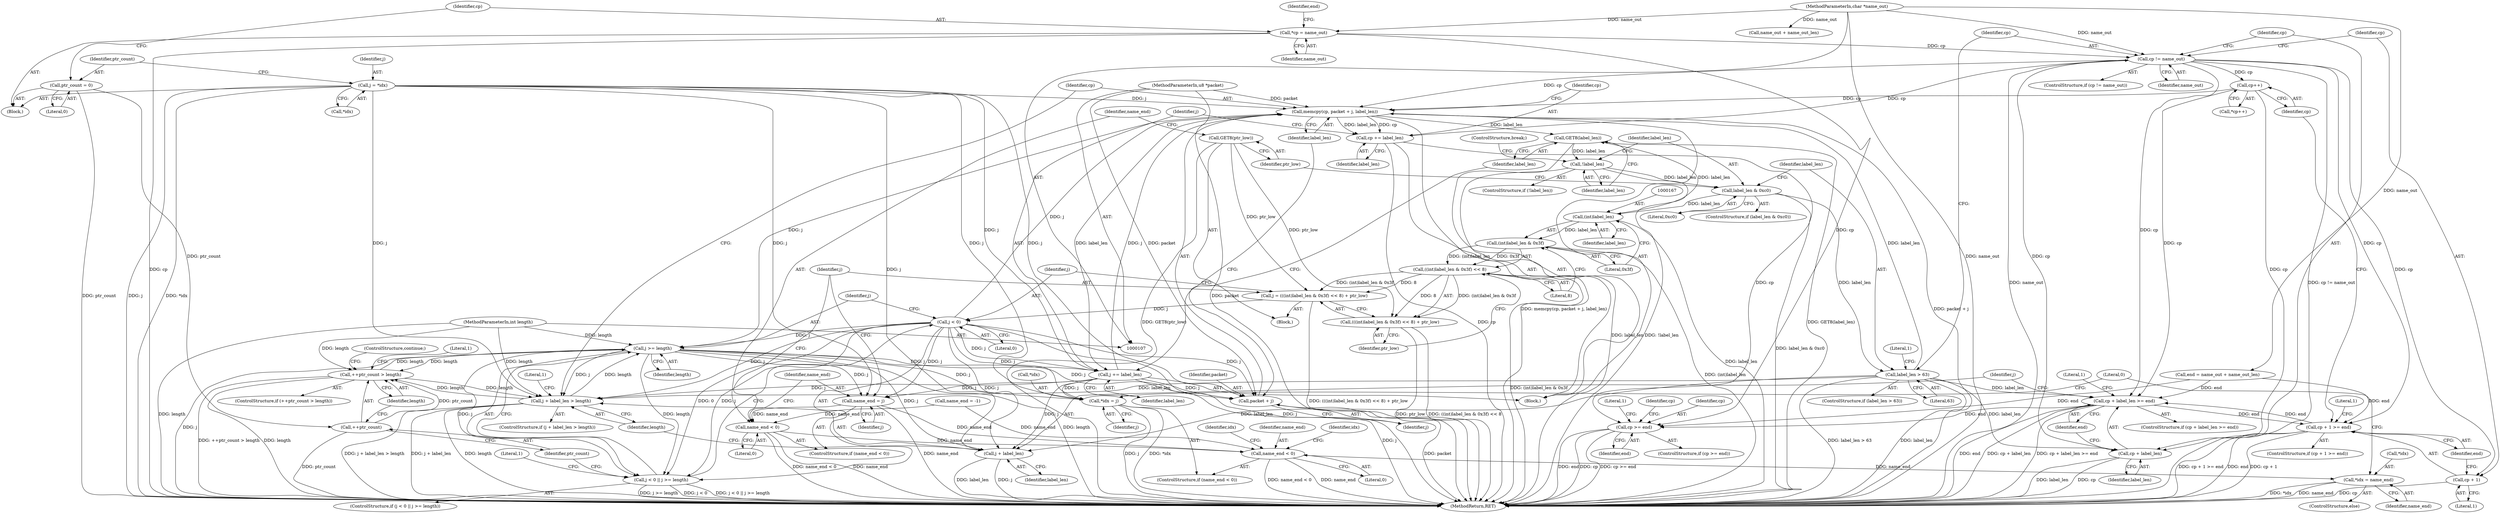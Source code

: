 digraph "0_libevent_96f64a022014a208105ead6c8a7066018449d86d@pointer" {
"1000200" [label="(Call,cp != name_out)"];
"1000129" [label="(Call,*cp = name_out)"];
"1000111" [label="(MethodParameterIn,char *name_out)"];
"1000242" [label="(Call,cp += label_len)"];
"1000236" [label="(Call,memcpy(cp, packet + j, label_len))"];
"1000200" [label="(Call,cp != name_out)"];
"1000215" [label="(Call,cp++)"];
"1000108" [label="(MethodParameterIn,u8 *packet)"];
"1000177" [label="(Call,j >= length)"];
"1000174" [label="(Call,j < 0)"];
"1000161" [label="(Call,j = (((int)label_len & 0x3f) << 8) + ptr_low)"];
"1000164" [label="(Call,((int)label_len & 0x3f) << 8)"];
"1000165" [label="(Call,(int)label_len & 0x3f)"];
"1000166" [label="(Call,(int)label_len)"];
"1000147" [label="(Call,label_len & 0xc0)"];
"1000143" [label="(Call,!label_len)"];
"1000140" [label="(Call,GET8(label_len))"];
"1000152" [label="(Call,GET8(ptr_low))"];
"1000184" [label="(Call,++ptr_count > length)"];
"1000185" [label="(Call,++ptr_count)"];
"1000125" [label="(Call,ptr_count = 0)"];
"1000228" [label="(Call,j + label_len > length)"];
"1000120" [label="(Call,j = *idx)"];
"1000245" [label="(Call,j += label_len)"];
"1000193" [label="(Call,label_len > 63)"];
"1000109" [label="(MethodParameterIn,int length)"];
"1000205" [label="(Call,cp + 1 >= end)"];
"1000219" [label="(Call,cp + label_len >= end)"];
"1000249" [label="(Call,cp >= end)"];
"1000206" [label="(Call,cp + 1)"];
"1000220" [label="(Call,cp + label_len)"];
"1000158" [label="(Call,name_end = j)"];
"1000155" [label="(Call,name_end < 0)"];
"1000260" [label="(Call,name_end < 0)"];
"1000268" [label="(Call,*idx = name_end)"];
"1000173" [label="(Call,j < 0 || j >= length)"];
"1000229" [label="(Call,j + label_len)"];
"1000238" [label="(Call,packet + j)"];
"1000263" [label="(Call,*idx = j)"];
"1000163" [label="(Call,(((int)label_len & 0x3f) << 8) + ptr_low)"];
"1000219" [label="(Call,cp + label_len >= end)"];
"1000263" [label="(Call,*idx = j)"];
"1000150" [label="(Block,)"];
"1000249" [label="(Call,cp >= end)"];
"1000163" [label="(Call,(((int)label_len & 0x3f) << 8) + ptr_low)"];
"1000245" [label="(Call,j += label_len)"];
"1000156" [label="(Identifier,name_end)"];
"1000191" [label="(ControlStructure,continue;)"];
"1000161" [label="(Call,j = (((int)label_len & 0x3f) << 8) + ptr_low)"];
"1000257" [label="(Identifier,cp)"];
"1000250" [label="(Identifier,cp)"];
"1000176" [label="(Literal,0)"];
"1000199" [label="(ControlStructure,if (cp != name_out))"];
"1000232" [label="(Identifier,length)"];
"1000266" [label="(Identifier,j)"];
"1000179" [label="(Identifier,length)"];
"1000125" [label="(Call,ptr_count = 0)"];
"1000229" [label="(Call,j + label_len)"];
"1000192" [label="(ControlStructure,if (label_len > 63))"];
"1000165" [label="(Call,(int)label_len & 0x3f)"];
"1000143" [label="(Call,!label_len)"];
"1000154" [label="(ControlStructure,if (name_end < 0))"];
"1000254" [label="(Literal,1)"];
"1000134" [label="(Call,name_out + name_out_len)"];
"1000239" [label="(Identifier,packet)"];
"1000230" [label="(Identifier,j)"];
"1000270" [label="(Identifier,idx)"];
"1000278" [label="(MethodReturn,RET)"];
"1000172" [label="(ControlStructure,if (j < 0 || j >= length))"];
"1000222" [label="(Identifier,label_len)"];
"1000186" [label="(Identifier,ptr_count)"];
"1000147" [label="(Call,label_len & 0xc0)"];
"1000183" [label="(ControlStructure,if (++ptr_count > length))"];
"1000212" [label="(Literal,1)"];
"1000228" [label="(Call,j + label_len > length)"];
"1000185" [label="(Call,++ptr_count)"];
"1000166" [label="(Call,(int)label_len)"];
"1000261" [label="(Identifier,name_end)"];
"1000243" [label="(Identifier,cp)"];
"1000142" [label="(ControlStructure,if (!label_len))"];
"1000127" [label="(Literal,0)"];
"1000132" [label="(Call,end = name_out + name_out_len)"];
"1000177" [label="(Call,j >= length)"];
"1000148" [label="(Identifier,label_len)"];
"1000170" [label="(Literal,8)"];
"1000236" [label="(Call,memcpy(cp, packet + j, label_len))"];
"1000140" [label="(Call,GET8(label_len))"];
"1000205" [label="(Call,cp + 1 >= end)"];
"1000131" [label="(Identifier,name_out)"];
"1000174" [label="(Call,j < 0)"];
"1000149" [label="(Literal,0xc0)"];
"1000260" [label="(Call,name_end < 0)"];
"1000164" [label="(Call,((int)label_len & 0x3f) << 8)"];
"1000184" [label="(Call,++ptr_count > length)"];
"1000190" [label="(Literal,1)"];
"1000182" [label="(Literal,1)"];
"1000141" [label="(Identifier,label_len)"];
"1000126" [label="(Identifier,ptr_count)"];
"1000259" [label="(ControlStructure,if (name_end < 0))"];
"1000221" [label="(Identifier,cp)"];
"1000207" [label="(Identifier,cp)"];
"1000244" [label="(Identifier,label_len)"];
"1000235" [label="(Literal,1)"];
"1000237" [label="(Identifier,cp)"];
"1000267" [label="(ControlStructure,else)"];
"1000231" [label="(Identifier,label_len)"];
"1000251" [label="(Identifier,end)"];
"1000160" [label="(Identifier,j)"];
"1000268" [label="(Call,*idx = name_end)"];
"1000240" [label="(Identifier,j)"];
"1000157" [label="(Literal,0)"];
"1000138" [label="(Block,)"];
"1000129" [label="(Call,*cp = name_out)"];
"1000158" [label="(Call,name_end = j)"];
"1000111" [label="(MethodParameterIn,char *name_out)"];
"1000187" [label="(Identifier,length)"];
"1000215" [label="(Call,cp++)"];
"1000115" [label="(Call,name_end = -1)"];
"1000201" [label="(Identifier,cp)"];
"1000122" [label="(Call,*idx)"];
"1000130" [label="(Identifier,cp)"];
"1000169" [label="(Literal,0x3f)"];
"1000247" [label="(Identifier,label_len)"];
"1000109" [label="(MethodParameterIn,int length)"];
"1000209" [label="(Identifier,end)"];
"1000168" [label="(Identifier,label_len)"];
"1000200" [label="(Call,cp != name_out)"];
"1000264" [label="(Call,*idx)"];
"1000206" [label="(Call,cp + 1)"];
"1000159" [label="(Identifier,name_end)"];
"1000121" [label="(Identifier,j)"];
"1000195" [label="(Literal,63)"];
"1000220" [label="(Call,cp + label_len)"];
"1000153" [label="(Identifier,ptr_low)"];
"1000218" [label="(ControlStructure,if (cp + label_len >= end))"];
"1000223" [label="(Identifier,end)"];
"1000120" [label="(Call,j = *idx)"];
"1000144" [label="(Identifier,label_len)"];
"1000202" [label="(Identifier,name_out)"];
"1000248" [label="(ControlStructure,if (cp >= end))"];
"1000246" [label="(Identifier,j)"];
"1000198" [label="(Literal,1)"];
"1000269" [label="(Call,*idx)"];
"1000273" [label="(Literal,0)"];
"1000146" [label="(ControlStructure,if (label_len & 0xc0))"];
"1000265" [label="(Identifier,idx)"];
"1000175" [label="(Identifier,j)"];
"1000162" [label="(Identifier,j)"];
"1000155" [label="(Call,name_end < 0)"];
"1000194" [label="(Identifier,label_len)"];
"1000108" [label="(MethodParameterIn,u8 *packet)"];
"1000271" [label="(Identifier,name_end)"];
"1000204" [label="(ControlStructure,if (cp + 1 >= end))"];
"1000214" [label="(Call,*cp++)"];
"1000216" [label="(Identifier,cp)"];
"1000242" [label="(Call,cp += label_len)"];
"1000262" [label="(Literal,0)"];
"1000133" [label="(Identifier,end)"];
"1000178" [label="(Identifier,j)"];
"1000113" [label="(Block,)"];
"1000173" [label="(Call,j < 0 || j >= length)"];
"1000241" [label="(Identifier,label_len)"];
"1000208" [label="(Literal,1)"];
"1000238" [label="(Call,packet + j)"];
"1000227" [label="(ControlStructure,if (j + label_len > length))"];
"1000145" [label="(ControlStructure,break;)"];
"1000193" [label="(Call,label_len > 63)"];
"1000152" [label="(Call,GET8(ptr_low))"];
"1000226" [label="(Literal,1)"];
"1000171" [label="(Identifier,ptr_low)"];
"1000200" -> "1000199"  [label="AST: "];
"1000200" -> "1000202"  [label="CFG: "];
"1000201" -> "1000200"  [label="AST: "];
"1000202" -> "1000200"  [label="AST: "];
"1000207" -> "1000200"  [label="CFG: "];
"1000221" -> "1000200"  [label="CFG: "];
"1000200" -> "1000278"  [label="DDG: cp != name_out"];
"1000200" -> "1000278"  [label="DDG: name_out"];
"1000129" -> "1000200"  [label="DDG: cp"];
"1000242" -> "1000200"  [label="DDG: cp"];
"1000111" -> "1000200"  [label="DDG: name_out"];
"1000200" -> "1000205"  [label="DDG: cp"];
"1000200" -> "1000206"  [label="DDG: cp"];
"1000200" -> "1000215"  [label="DDG: cp"];
"1000200" -> "1000219"  [label="DDG: cp"];
"1000200" -> "1000220"  [label="DDG: cp"];
"1000200" -> "1000236"  [label="DDG: cp"];
"1000129" -> "1000113"  [label="AST: "];
"1000129" -> "1000131"  [label="CFG: "];
"1000130" -> "1000129"  [label="AST: "];
"1000131" -> "1000129"  [label="AST: "];
"1000133" -> "1000129"  [label="CFG: "];
"1000129" -> "1000278"  [label="DDG: cp"];
"1000111" -> "1000129"  [label="DDG: name_out"];
"1000129" -> "1000249"  [label="DDG: cp"];
"1000111" -> "1000107"  [label="AST: "];
"1000111" -> "1000278"  [label="DDG: name_out"];
"1000111" -> "1000132"  [label="DDG: name_out"];
"1000111" -> "1000134"  [label="DDG: name_out"];
"1000242" -> "1000138"  [label="AST: "];
"1000242" -> "1000244"  [label="CFG: "];
"1000243" -> "1000242"  [label="AST: "];
"1000244" -> "1000242"  [label="AST: "];
"1000246" -> "1000242"  [label="CFG: "];
"1000242" -> "1000278"  [label="DDG: cp"];
"1000236" -> "1000242"  [label="DDG: label_len"];
"1000236" -> "1000242"  [label="DDG: cp"];
"1000242" -> "1000249"  [label="DDG: cp"];
"1000236" -> "1000138"  [label="AST: "];
"1000236" -> "1000241"  [label="CFG: "];
"1000237" -> "1000236"  [label="AST: "];
"1000238" -> "1000236"  [label="AST: "];
"1000241" -> "1000236"  [label="AST: "];
"1000243" -> "1000236"  [label="CFG: "];
"1000236" -> "1000278"  [label="DDG: memcpy(cp, packet + j, label_len)"];
"1000236" -> "1000278"  [label="DDG: packet + j"];
"1000236" -> "1000140"  [label="DDG: label_len"];
"1000215" -> "1000236"  [label="DDG: cp"];
"1000108" -> "1000236"  [label="DDG: packet"];
"1000177" -> "1000236"  [label="DDG: j"];
"1000120" -> "1000236"  [label="DDG: j"];
"1000245" -> "1000236"  [label="DDG: j"];
"1000174" -> "1000236"  [label="DDG: j"];
"1000193" -> "1000236"  [label="DDG: label_len"];
"1000236" -> "1000245"  [label="DDG: label_len"];
"1000215" -> "1000214"  [label="AST: "];
"1000215" -> "1000216"  [label="CFG: "];
"1000216" -> "1000215"  [label="AST: "];
"1000214" -> "1000215"  [label="CFG: "];
"1000215" -> "1000219"  [label="DDG: cp"];
"1000215" -> "1000220"  [label="DDG: cp"];
"1000108" -> "1000107"  [label="AST: "];
"1000108" -> "1000278"  [label="DDG: packet"];
"1000108" -> "1000238"  [label="DDG: packet"];
"1000177" -> "1000173"  [label="AST: "];
"1000177" -> "1000179"  [label="CFG: "];
"1000178" -> "1000177"  [label="AST: "];
"1000179" -> "1000177"  [label="AST: "];
"1000173" -> "1000177"  [label="CFG: "];
"1000177" -> "1000278"  [label="DDG: j"];
"1000177" -> "1000278"  [label="DDG: length"];
"1000177" -> "1000158"  [label="DDG: j"];
"1000177" -> "1000173"  [label="DDG: j"];
"1000177" -> "1000173"  [label="DDG: length"];
"1000174" -> "1000177"  [label="DDG: j"];
"1000184" -> "1000177"  [label="DDG: length"];
"1000228" -> "1000177"  [label="DDG: length"];
"1000109" -> "1000177"  [label="DDG: length"];
"1000177" -> "1000184"  [label="DDG: length"];
"1000177" -> "1000228"  [label="DDG: j"];
"1000177" -> "1000229"  [label="DDG: j"];
"1000177" -> "1000238"  [label="DDG: j"];
"1000177" -> "1000245"  [label="DDG: j"];
"1000177" -> "1000263"  [label="DDG: j"];
"1000174" -> "1000173"  [label="AST: "];
"1000174" -> "1000176"  [label="CFG: "];
"1000175" -> "1000174"  [label="AST: "];
"1000176" -> "1000174"  [label="AST: "];
"1000178" -> "1000174"  [label="CFG: "];
"1000173" -> "1000174"  [label="CFG: "];
"1000174" -> "1000278"  [label="DDG: j"];
"1000174" -> "1000158"  [label="DDG: j"];
"1000174" -> "1000173"  [label="DDG: j"];
"1000174" -> "1000173"  [label="DDG: 0"];
"1000161" -> "1000174"  [label="DDG: j"];
"1000174" -> "1000228"  [label="DDG: j"];
"1000174" -> "1000229"  [label="DDG: j"];
"1000174" -> "1000238"  [label="DDG: j"];
"1000174" -> "1000245"  [label="DDG: j"];
"1000174" -> "1000263"  [label="DDG: j"];
"1000161" -> "1000150"  [label="AST: "];
"1000161" -> "1000163"  [label="CFG: "];
"1000162" -> "1000161"  [label="AST: "];
"1000163" -> "1000161"  [label="AST: "];
"1000175" -> "1000161"  [label="CFG: "];
"1000161" -> "1000278"  [label="DDG: (((int)label_len & 0x3f) << 8) + ptr_low"];
"1000164" -> "1000161"  [label="DDG: (int)label_len & 0x3f"];
"1000164" -> "1000161"  [label="DDG: 8"];
"1000152" -> "1000161"  [label="DDG: ptr_low"];
"1000164" -> "1000163"  [label="AST: "];
"1000164" -> "1000170"  [label="CFG: "];
"1000165" -> "1000164"  [label="AST: "];
"1000170" -> "1000164"  [label="AST: "];
"1000171" -> "1000164"  [label="CFG: "];
"1000164" -> "1000278"  [label="DDG: (int)label_len & 0x3f"];
"1000164" -> "1000163"  [label="DDG: (int)label_len & 0x3f"];
"1000164" -> "1000163"  [label="DDG: 8"];
"1000165" -> "1000164"  [label="DDG: (int)label_len"];
"1000165" -> "1000164"  [label="DDG: 0x3f"];
"1000165" -> "1000169"  [label="CFG: "];
"1000166" -> "1000165"  [label="AST: "];
"1000169" -> "1000165"  [label="AST: "];
"1000170" -> "1000165"  [label="CFG: "];
"1000165" -> "1000278"  [label="DDG: (int)label_len"];
"1000166" -> "1000165"  [label="DDG: label_len"];
"1000166" -> "1000168"  [label="CFG: "];
"1000167" -> "1000166"  [label="AST: "];
"1000168" -> "1000166"  [label="AST: "];
"1000169" -> "1000166"  [label="CFG: "];
"1000166" -> "1000278"  [label="DDG: label_len"];
"1000166" -> "1000140"  [label="DDG: label_len"];
"1000147" -> "1000166"  [label="DDG: label_len"];
"1000147" -> "1000146"  [label="AST: "];
"1000147" -> "1000149"  [label="CFG: "];
"1000148" -> "1000147"  [label="AST: "];
"1000149" -> "1000147"  [label="AST: "];
"1000153" -> "1000147"  [label="CFG: "];
"1000194" -> "1000147"  [label="CFG: "];
"1000147" -> "1000278"  [label="DDG: label_len & 0xc0"];
"1000143" -> "1000147"  [label="DDG: label_len"];
"1000147" -> "1000193"  [label="DDG: label_len"];
"1000143" -> "1000142"  [label="AST: "];
"1000143" -> "1000144"  [label="CFG: "];
"1000144" -> "1000143"  [label="AST: "];
"1000145" -> "1000143"  [label="CFG: "];
"1000148" -> "1000143"  [label="CFG: "];
"1000143" -> "1000278"  [label="DDG: label_len"];
"1000143" -> "1000278"  [label="DDG: !label_len"];
"1000140" -> "1000143"  [label="DDG: label_len"];
"1000140" -> "1000138"  [label="AST: "];
"1000140" -> "1000141"  [label="CFG: "];
"1000141" -> "1000140"  [label="AST: "];
"1000144" -> "1000140"  [label="CFG: "];
"1000140" -> "1000278"  [label="DDG: GET8(label_len)"];
"1000152" -> "1000150"  [label="AST: "];
"1000152" -> "1000153"  [label="CFG: "];
"1000153" -> "1000152"  [label="AST: "];
"1000156" -> "1000152"  [label="CFG: "];
"1000152" -> "1000278"  [label="DDG: GET8(ptr_low)"];
"1000152" -> "1000163"  [label="DDG: ptr_low"];
"1000184" -> "1000183"  [label="AST: "];
"1000184" -> "1000187"  [label="CFG: "];
"1000185" -> "1000184"  [label="AST: "];
"1000187" -> "1000184"  [label="AST: "];
"1000190" -> "1000184"  [label="CFG: "];
"1000191" -> "1000184"  [label="CFG: "];
"1000184" -> "1000278"  [label="DDG: length"];
"1000184" -> "1000278"  [label="DDG: ++ptr_count > length"];
"1000185" -> "1000184"  [label="DDG: ptr_count"];
"1000228" -> "1000184"  [label="DDG: length"];
"1000109" -> "1000184"  [label="DDG: length"];
"1000184" -> "1000228"  [label="DDG: length"];
"1000185" -> "1000186"  [label="CFG: "];
"1000186" -> "1000185"  [label="AST: "];
"1000187" -> "1000185"  [label="CFG: "];
"1000185" -> "1000278"  [label="DDG: ptr_count"];
"1000125" -> "1000185"  [label="DDG: ptr_count"];
"1000125" -> "1000113"  [label="AST: "];
"1000125" -> "1000127"  [label="CFG: "];
"1000126" -> "1000125"  [label="AST: "];
"1000127" -> "1000125"  [label="AST: "];
"1000130" -> "1000125"  [label="CFG: "];
"1000125" -> "1000278"  [label="DDG: ptr_count"];
"1000228" -> "1000227"  [label="AST: "];
"1000228" -> "1000232"  [label="CFG: "];
"1000229" -> "1000228"  [label="AST: "];
"1000232" -> "1000228"  [label="AST: "];
"1000235" -> "1000228"  [label="CFG: "];
"1000237" -> "1000228"  [label="CFG: "];
"1000228" -> "1000278"  [label="DDG: j + label_len > length"];
"1000228" -> "1000278"  [label="DDG: j + label_len"];
"1000228" -> "1000278"  [label="DDG: length"];
"1000120" -> "1000228"  [label="DDG: j"];
"1000245" -> "1000228"  [label="DDG: j"];
"1000193" -> "1000228"  [label="DDG: label_len"];
"1000109" -> "1000228"  [label="DDG: length"];
"1000120" -> "1000113"  [label="AST: "];
"1000120" -> "1000122"  [label="CFG: "];
"1000121" -> "1000120"  [label="AST: "];
"1000122" -> "1000120"  [label="AST: "];
"1000126" -> "1000120"  [label="CFG: "];
"1000120" -> "1000278"  [label="DDG: j"];
"1000120" -> "1000278"  [label="DDG: *idx"];
"1000120" -> "1000158"  [label="DDG: j"];
"1000120" -> "1000229"  [label="DDG: j"];
"1000120" -> "1000238"  [label="DDG: j"];
"1000120" -> "1000245"  [label="DDG: j"];
"1000120" -> "1000263"  [label="DDG: j"];
"1000245" -> "1000138"  [label="AST: "];
"1000245" -> "1000247"  [label="CFG: "];
"1000246" -> "1000245"  [label="AST: "];
"1000247" -> "1000245"  [label="AST: "];
"1000141" -> "1000245"  [label="CFG: "];
"1000245" -> "1000278"  [label="DDG: j"];
"1000245" -> "1000158"  [label="DDG: j"];
"1000245" -> "1000229"  [label="DDG: j"];
"1000245" -> "1000238"  [label="DDG: j"];
"1000245" -> "1000263"  [label="DDG: j"];
"1000193" -> "1000192"  [label="AST: "];
"1000193" -> "1000195"  [label="CFG: "];
"1000194" -> "1000193"  [label="AST: "];
"1000195" -> "1000193"  [label="AST: "];
"1000198" -> "1000193"  [label="CFG: "];
"1000201" -> "1000193"  [label="CFG: "];
"1000193" -> "1000278"  [label="DDG: label_len"];
"1000193" -> "1000278"  [label="DDG: label_len > 63"];
"1000193" -> "1000219"  [label="DDG: label_len"];
"1000193" -> "1000220"  [label="DDG: label_len"];
"1000193" -> "1000229"  [label="DDG: label_len"];
"1000109" -> "1000107"  [label="AST: "];
"1000109" -> "1000278"  [label="DDG: length"];
"1000205" -> "1000204"  [label="AST: "];
"1000205" -> "1000209"  [label="CFG: "];
"1000206" -> "1000205"  [label="AST: "];
"1000209" -> "1000205"  [label="AST: "];
"1000212" -> "1000205"  [label="CFG: "];
"1000216" -> "1000205"  [label="CFG: "];
"1000205" -> "1000278"  [label="DDG: end"];
"1000205" -> "1000278"  [label="DDG: cp + 1"];
"1000205" -> "1000278"  [label="DDG: cp + 1 >= end"];
"1000219" -> "1000205"  [label="DDG: end"];
"1000132" -> "1000205"  [label="DDG: end"];
"1000205" -> "1000219"  [label="DDG: end"];
"1000219" -> "1000218"  [label="AST: "];
"1000219" -> "1000223"  [label="CFG: "];
"1000220" -> "1000219"  [label="AST: "];
"1000223" -> "1000219"  [label="AST: "];
"1000226" -> "1000219"  [label="CFG: "];
"1000230" -> "1000219"  [label="CFG: "];
"1000219" -> "1000278"  [label="DDG: cp + label_len >= end"];
"1000219" -> "1000278"  [label="DDG: end"];
"1000219" -> "1000278"  [label="DDG: cp + label_len"];
"1000132" -> "1000219"  [label="DDG: end"];
"1000219" -> "1000249"  [label="DDG: end"];
"1000249" -> "1000248"  [label="AST: "];
"1000249" -> "1000251"  [label="CFG: "];
"1000250" -> "1000249"  [label="AST: "];
"1000251" -> "1000249"  [label="AST: "];
"1000254" -> "1000249"  [label="CFG: "];
"1000257" -> "1000249"  [label="CFG: "];
"1000249" -> "1000278"  [label="DDG: end"];
"1000249" -> "1000278"  [label="DDG: cp"];
"1000249" -> "1000278"  [label="DDG: cp >= end"];
"1000132" -> "1000249"  [label="DDG: end"];
"1000206" -> "1000208"  [label="CFG: "];
"1000207" -> "1000206"  [label="AST: "];
"1000208" -> "1000206"  [label="AST: "];
"1000209" -> "1000206"  [label="CFG: "];
"1000206" -> "1000278"  [label="DDG: cp"];
"1000220" -> "1000222"  [label="CFG: "];
"1000221" -> "1000220"  [label="AST: "];
"1000222" -> "1000220"  [label="AST: "];
"1000223" -> "1000220"  [label="CFG: "];
"1000220" -> "1000278"  [label="DDG: label_len"];
"1000220" -> "1000278"  [label="DDG: cp"];
"1000158" -> "1000154"  [label="AST: "];
"1000158" -> "1000160"  [label="CFG: "];
"1000159" -> "1000158"  [label="AST: "];
"1000160" -> "1000158"  [label="AST: "];
"1000162" -> "1000158"  [label="CFG: "];
"1000158" -> "1000278"  [label="DDG: name_end"];
"1000158" -> "1000155"  [label="DDG: name_end"];
"1000158" -> "1000260"  [label="DDG: name_end"];
"1000155" -> "1000154"  [label="AST: "];
"1000155" -> "1000157"  [label="CFG: "];
"1000156" -> "1000155"  [label="AST: "];
"1000157" -> "1000155"  [label="AST: "];
"1000159" -> "1000155"  [label="CFG: "];
"1000162" -> "1000155"  [label="CFG: "];
"1000155" -> "1000278"  [label="DDG: name_end < 0"];
"1000155" -> "1000278"  [label="DDG: name_end"];
"1000115" -> "1000155"  [label="DDG: name_end"];
"1000155" -> "1000260"  [label="DDG: name_end"];
"1000260" -> "1000259"  [label="AST: "];
"1000260" -> "1000262"  [label="CFG: "];
"1000261" -> "1000260"  [label="AST: "];
"1000262" -> "1000260"  [label="AST: "];
"1000265" -> "1000260"  [label="CFG: "];
"1000270" -> "1000260"  [label="CFG: "];
"1000260" -> "1000278"  [label="DDG: name_end < 0"];
"1000260" -> "1000278"  [label="DDG: name_end"];
"1000115" -> "1000260"  [label="DDG: name_end"];
"1000260" -> "1000268"  [label="DDG: name_end"];
"1000268" -> "1000267"  [label="AST: "];
"1000268" -> "1000271"  [label="CFG: "];
"1000269" -> "1000268"  [label="AST: "];
"1000271" -> "1000268"  [label="AST: "];
"1000273" -> "1000268"  [label="CFG: "];
"1000268" -> "1000278"  [label="DDG: *idx"];
"1000268" -> "1000278"  [label="DDG: name_end"];
"1000173" -> "1000172"  [label="AST: "];
"1000182" -> "1000173"  [label="CFG: "];
"1000186" -> "1000173"  [label="CFG: "];
"1000173" -> "1000278"  [label="DDG: j < 0 || j >= length"];
"1000173" -> "1000278"  [label="DDG: j >= length"];
"1000173" -> "1000278"  [label="DDG: j < 0"];
"1000229" -> "1000231"  [label="CFG: "];
"1000230" -> "1000229"  [label="AST: "];
"1000231" -> "1000229"  [label="AST: "];
"1000232" -> "1000229"  [label="CFG: "];
"1000229" -> "1000278"  [label="DDG: label_len"];
"1000229" -> "1000278"  [label="DDG: j"];
"1000238" -> "1000240"  [label="CFG: "];
"1000239" -> "1000238"  [label="AST: "];
"1000240" -> "1000238"  [label="AST: "];
"1000241" -> "1000238"  [label="CFG: "];
"1000238" -> "1000278"  [label="DDG: packet"];
"1000263" -> "1000259"  [label="AST: "];
"1000263" -> "1000266"  [label="CFG: "];
"1000264" -> "1000263"  [label="AST: "];
"1000266" -> "1000263"  [label="AST: "];
"1000273" -> "1000263"  [label="CFG: "];
"1000263" -> "1000278"  [label="DDG: *idx"];
"1000263" -> "1000278"  [label="DDG: j"];
"1000163" -> "1000171"  [label="CFG: "];
"1000171" -> "1000163"  [label="AST: "];
"1000163" -> "1000278"  [label="DDG: ((int)label_len & 0x3f) << 8"];
"1000163" -> "1000278"  [label="DDG: ptr_low"];
}

